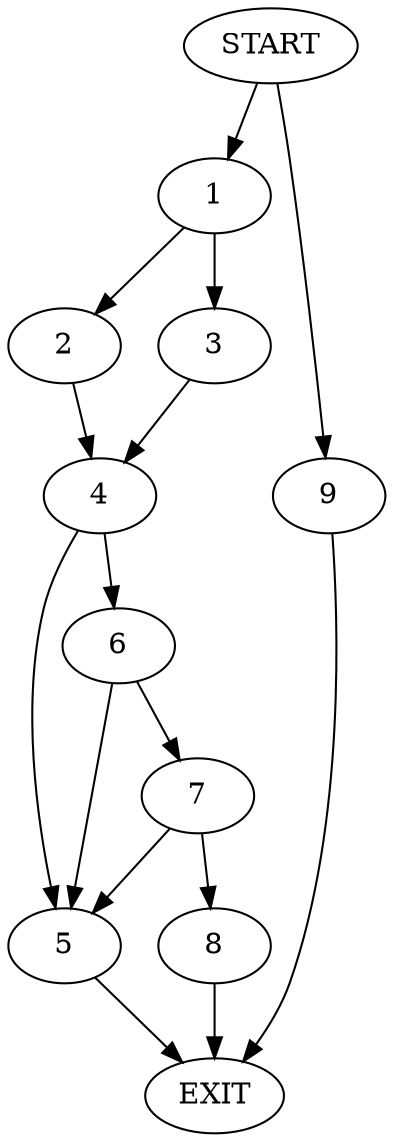 digraph {
0 [label="START"]
10 [label="EXIT"]
0 -> 1
1 -> 2
1 -> 3
2 -> 4
3 -> 4
4 -> 5
4 -> 6
6 -> 7
6 -> 5
5 -> 10
7 -> 5
7 -> 8
8 -> 10
0 -> 9
9 -> 10
}
